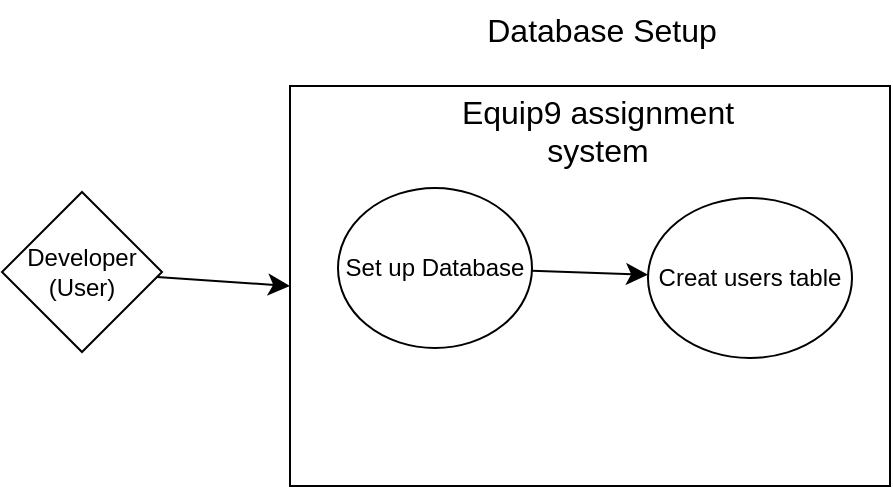 <mxfile version="25.0.3">
  <diagram name="Page-1" id="TnOqNgbkGm8mOyy1PKJu">
    <mxGraphModel dx="1110" dy="887" grid="0" gridSize="10" guides="1" tooltips="1" connect="1" arrows="1" fold="1" page="0" pageScale="1" pageWidth="827" pageHeight="1169" math="0" shadow="0">
      <root>
        <mxCell id="0" />
        <mxCell id="1" parent="0" />
        <mxCell id="FWZWi-xR70AV_z4Sd7oa-1" value="Database Setup" style="text;strokeColor=none;fillColor=none;html=1;align=center;verticalAlign=middle;whiteSpace=wrap;rounded=0;fontSize=16;" vertex="1" parent="1">
          <mxGeometry x="115" y="29" width="244" height="30" as="geometry" />
        </mxCell>
        <mxCell id="FWZWi-xR70AV_z4Sd7oa-2" value="" style="rounded=0;whiteSpace=wrap;html=1;" vertex="1" parent="1">
          <mxGeometry x="81" y="72" width="300" height="200" as="geometry" />
        </mxCell>
        <mxCell id="FWZWi-xR70AV_z4Sd7oa-4" style="edgeStyle=none;curved=1;rounded=0;orthogonalLoop=1;jettySize=auto;html=1;entryX=0;entryY=0.5;entryDx=0;entryDy=0;fontSize=12;startSize=8;endSize=8;" edge="1" parent="1" source="FWZWi-xR70AV_z4Sd7oa-3" target="FWZWi-xR70AV_z4Sd7oa-2">
          <mxGeometry relative="1" as="geometry" />
        </mxCell>
        <mxCell id="FWZWi-xR70AV_z4Sd7oa-3" value="Developer (User)" style="rhombus;whiteSpace=wrap;html=1;" vertex="1" parent="1">
          <mxGeometry x="-63" y="125" width="80" height="80" as="geometry" />
        </mxCell>
        <mxCell id="FWZWi-xR70AV_z4Sd7oa-7" value="" style="edgeStyle=none;curved=1;rounded=0;orthogonalLoop=1;jettySize=auto;html=1;fontSize=12;startSize=8;endSize=8;" edge="1" parent="1" source="FWZWi-xR70AV_z4Sd7oa-5" target="FWZWi-xR70AV_z4Sd7oa-6">
          <mxGeometry relative="1" as="geometry" />
        </mxCell>
        <mxCell id="FWZWi-xR70AV_z4Sd7oa-5" value="Set up Database" style="ellipse;whiteSpace=wrap;html=1;" vertex="1" parent="1">
          <mxGeometry x="105" y="123" width="97" height="80" as="geometry" />
        </mxCell>
        <mxCell id="FWZWi-xR70AV_z4Sd7oa-6" value="Creat users table" style="ellipse;whiteSpace=wrap;html=1;" vertex="1" parent="1">
          <mxGeometry x="260" y="128" width="102" height="80" as="geometry" />
        </mxCell>
        <mxCell id="FWZWi-xR70AV_z4Sd7oa-8" value="Equip9 assignment system&lt;div&gt;&lt;br&gt;&lt;/div&gt;" style="text;strokeColor=none;fillColor=none;html=1;align=center;verticalAlign=middle;whiteSpace=wrap;rounded=0;fontSize=16;" vertex="1" parent="1">
          <mxGeometry x="153" y="89" width="164" height="30" as="geometry" />
        </mxCell>
      </root>
    </mxGraphModel>
  </diagram>
</mxfile>

